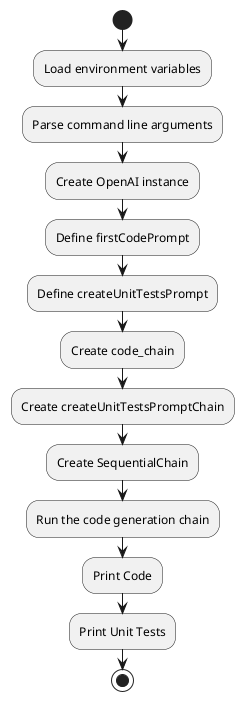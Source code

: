@startuml
start

:Load environment variables;

:Parse command line arguments;

:Create OpenAI instance;

:Define firstCodePrompt;

:Define createUnitTestsPrompt;

:Create code_chain;

:Create createUnitTestsPromptChain;

:Create SequentialChain;

:Run the code generation chain;

:Print Code;

:Print Unit Tests;

stop
@enduml